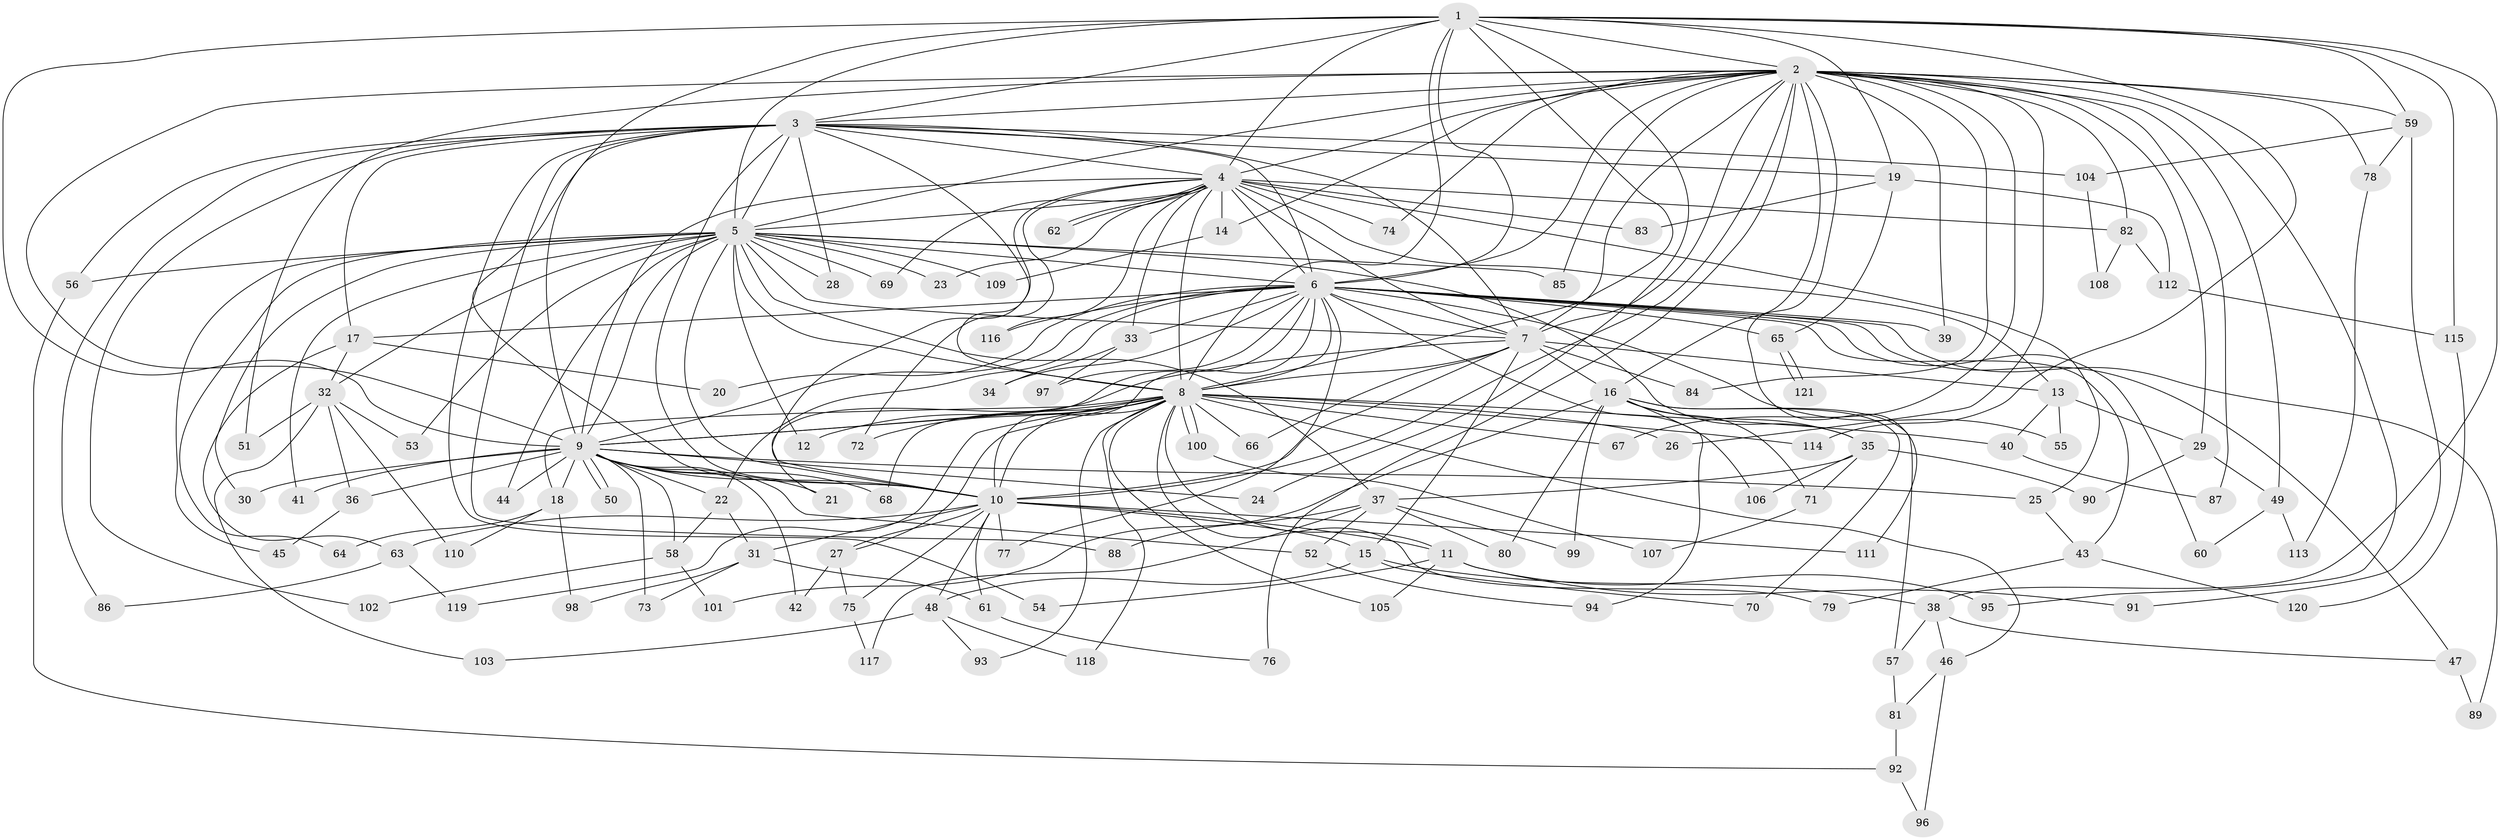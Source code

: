 // coarse degree distribution, {12: 0.013888888888888888, 43: 0.013888888888888888, 25: 0.013888888888888888, 16: 0.013888888888888888, 2: 0.5416666666666666, 1: 0.1527777777777778, 8: 0.013888888888888888, 5: 0.05555555555555555, 3: 0.08333333333333333, 4: 0.05555555555555555, 7: 0.013888888888888888, 6: 0.027777777777777776}
// Generated by graph-tools (version 1.1) at 2025/46/03/04/25 21:46:38]
// undirected, 121 vertices, 267 edges
graph export_dot {
graph [start="1"]
  node [color=gray90,style=filled];
  1;
  2;
  3;
  4;
  5;
  6;
  7;
  8;
  9;
  10;
  11;
  12;
  13;
  14;
  15;
  16;
  17;
  18;
  19;
  20;
  21;
  22;
  23;
  24;
  25;
  26;
  27;
  28;
  29;
  30;
  31;
  32;
  33;
  34;
  35;
  36;
  37;
  38;
  39;
  40;
  41;
  42;
  43;
  44;
  45;
  46;
  47;
  48;
  49;
  50;
  51;
  52;
  53;
  54;
  55;
  56;
  57;
  58;
  59;
  60;
  61;
  62;
  63;
  64;
  65;
  66;
  67;
  68;
  69;
  70;
  71;
  72;
  73;
  74;
  75;
  76;
  77;
  78;
  79;
  80;
  81;
  82;
  83;
  84;
  85;
  86;
  87;
  88;
  89;
  90;
  91;
  92;
  93;
  94;
  95;
  96;
  97;
  98;
  99;
  100;
  101;
  102;
  103;
  104;
  105;
  106;
  107;
  108;
  109;
  110;
  111;
  112;
  113;
  114;
  115;
  116;
  117;
  118;
  119;
  120;
  121;
  1 -- 2;
  1 -- 3;
  1 -- 4;
  1 -- 5;
  1 -- 6;
  1 -- 7;
  1 -- 8;
  1 -- 9;
  1 -- 10;
  1 -- 19;
  1 -- 24;
  1 -- 38;
  1 -- 59;
  1 -- 114;
  1 -- 115;
  2 -- 3;
  2 -- 4;
  2 -- 5;
  2 -- 6;
  2 -- 7;
  2 -- 8;
  2 -- 9;
  2 -- 10;
  2 -- 14;
  2 -- 16;
  2 -- 26;
  2 -- 29;
  2 -- 39;
  2 -- 49;
  2 -- 51;
  2 -- 59;
  2 -- 67;
  2 -- 74;
  2 -- 76;
  2 -- 78;
  2 -- 82;
  2 -- 84;
  2 -- 85;
  2 -- 87;
  2 -- 95;
  2 -- 111;
  3 -- 4;
  3 -- 5;
  3 -- 6;
  3 -- 7;
  3 -- 8;
  3 -- 9;
  3 -- 10;
  3 -- 17;
  3 -- 19;
  3 -- 28;
  3 -- 54;
  3 -- 56;
  3 -- 86;
  3 -- 88;
  3 -- 102;
  3 -- 104;
  4 -- 5;
  4 -- 6;
  4 -- 7;
  4 -- 8;
  4 -- 9;
  4 -- 10;
  4 -- 13;
  4 -- 14;
  4 -- 23;
  4 -- 25;
  4 -- 33;
  4 -- 62;
  4 -- 62;
  4 -- 69;
  4 -- 72;
  4 -- 74;
  4 -- 82;
  4 -- 83;
  4 -- 116;
  5 -- 6;
  5 -- 7;
  5 -- 8;
  5 -- 9;
  5 -- 10;
  5 -- 12;
  5 -- 23;
  5 -- 28;
  5 -- 30;
  5 -- 32;
  5 -- 35;
  5 -- 37;
  5 -- 41;
  5 -- 44;
  5 -- 45;
  5 -- 53;
  5 -- 56;
  5 -- 64;
  5 -- 69;
  5 -- 85;
  5 -- 109;
  6 -- 7;
  6 -- 8;
  6 -- 9;
  6 -- 10;
  6 -- 17;
  6 -- 20;
  6 -- 21;
  6 -- 22;
  6 -- 33;
  6 -- 34;
  6 -- 39;
  6 -- 43;
  6 -- 47;
  6 -- 55;
  6 -- 60;
  6 -- 65;
  6 -- 77;
  6 -- 89;
  6 -- 97;
  6 -- 106;
  6 -- 116;
  7 -- 8;
  7 -- 9;
  7 -- 10;
  7 -- 13;
  7 -- 15;
  7 -- 16;
  7 -- 66;
  7 -- 84;
  8 -- 9;
  8 -- 10;
  8 -- 11;
  8 -- 12;
  8 -- 18;
  8 -- 26;
  8 -- 27;
  8 -- 40;
  8 -- 46;
  8 -- 66;
  8 -- 67;
  8 -- 68;
  8 -- 72;
  8 -- 79;
  8 -- 93;
  8 -- 100;
  8 -- 100;
  8 -- 105;
  8 -- 114;
  8 -- 118;
  8 -- 119;
  9 -- 10;
  9 -- 18;
  9 -- 21;
  9 -- 22;
  9 -- 24;
  9 -- 25;
  9 -- 30;
  9 -- 36;
  9 -- 41;
  9 -- 42;
  9 -- 44;
  9 -- 50;
  9 -- 50;
  9 -- 52;
  9 -- 58;
  9 -- 68;
  9 -- 73;
  10 -- 11;
  10 -- 15;
  10 -- 27;
  10 -- 31;
  10 -- 48;
  10 -- 61;
  10 -- 63;
  10 -- 75;
  10 -- 77;
  10 -- 111;
  11 -- 54;
  11 -- 91;
  11 -- 95;
  11 -- 105;
  13 -- 29;
  13 -- 40;
  13 -- 55;
  14 -- 109;
  15 -- 38;
  15 -- 48;
  15 -- 70;
  16 -- 35;
  16 -- 57;
  16 -- 70;
  16 -- 71;
  16 -- 80;
  16 -- 94;
  16 -- 99;
  16 -- 101;
  17 -- 20;
  17 -- 32;
  17 -- 63;
  18 -- 64;
  18 -- 98;
  18 -- 110;
  19 -- 65;
  19 -- 83;
  19 -- 112;
  22 -- 31;
  22 -- 58;
  25 -- 43;
  27 -- 42;
  27 -- 75;
  29 -- 49;
  29 -- 90;
  31 -- 61;
  31 -- 73;
  31 -- 98;
  32 -- 36;
  32 -- 51;
  32 -- 53;
  32 -- 103;
  32 -- 110;
  33 -- 34;
  33 -- 97;
  35 -- 37;
  35 -- 71;
  35 -- 90;
  35 -- 106;
  36 -- 45;
  37 -- 52;
  37 -- 80;
  37 -- 88;
  37 -- 99;
  37 -- 117;
  38 -- 46;
  38 -- 47;
  38 -- 57;
  40 -- 87;
  43 -- 79;
  43 -- 120;
  46 -- 81;
  46 -- 96;
  47 -- 89;
  48 -- 93;
  48 -- 103;
  48 -- 118;
  49 -- 60;
  49 -- 113;
  52 -- 94;
  56 -- 92;
  57 -- 81;
  58 -- 101;
  58 -- 102;
  59 -- 78;
  59 -- 91;
  59 -- 104;
  61 -- 76;
  63 -- 86;
  63 -- 119;
  65 -- 121;
  65 -- 121;
  71 -- 107;
  75 -- 117;
  78 -- 113;
  81 -- 92;
  82 -- 108;
  82 -- 112;
  92 -- 96;
  100 -- 107;
  104 -- 108;
  112 -- 115;
  115 -- 120;
}
